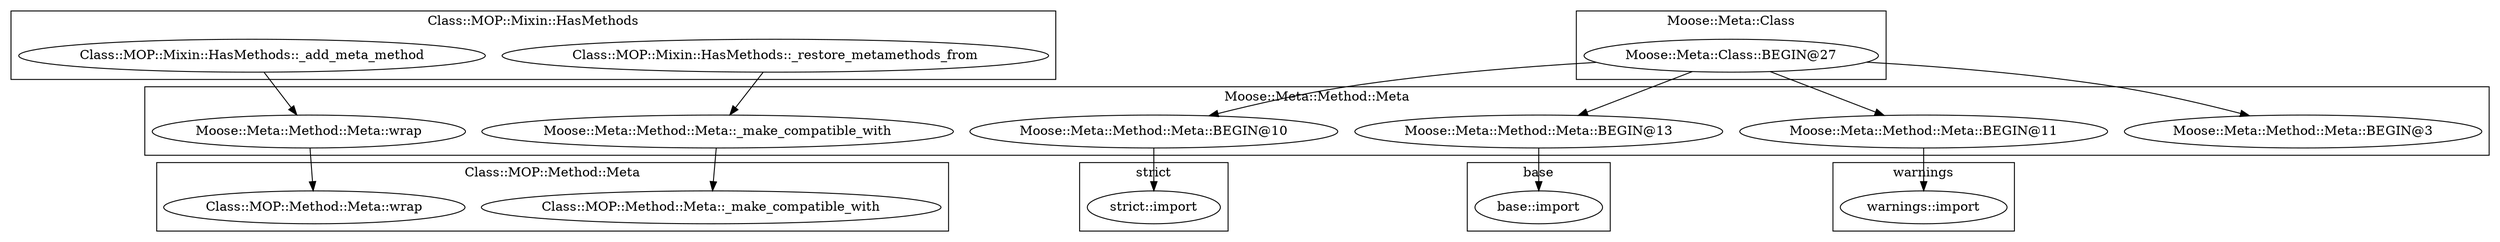 digraph {
graph [overlap=false]
subgraph cluster_Class_MOP_Mixin_HasMethods {
	label="Class::MOP::Mixin::HasMethods";
	"Class::MOP::Mixin::HasMethods::_restore_metamethods_from";
	"Class::MOP::Mixin::HasMethods::_add_meta_method";
}
subgraph cluster_Moose_Meta_Class {
	label="Moose::Meta::Class";
	"Moose::Meta::Class::BEGIN@27";
}
subgraph cluster_warnings {
	label="warnings";
	"warnings::import";
}
subgraph cluster_base {
	label="base";
	"base::import";
}
subgraph cluster_Moose_Meta_Method_Meta {
	label="Moose::Meta::Method::Meta";
	"Moose::Meta::Method::Meta::_make_compatible_with";
	"Moose::Meta::Method::Meta::BEGIN@10";
	"Moose::Meta::Method::Meta::wrap";
	"Moose::Meta::Method::Meta::BEGIN@13";
	"Moose::Meta::Method::Meta::BEGIN@3";
	"Moose::Meta::Method::Meta::BEGIN@11";
}
subgraph cluster_Class_MOP_Method_Meta {
	label="Class::MOP::Method::Meta";
	"Class::MOP::Method::Meta::wrap";
	"Class::MOP::Method::Meta::_make_compatible_with";
}
subgraph cluster_strict {
	label="strict";
	"strict::import";
}
"Moose::Meta::Class::BEGIN@27" -> "Moose::Meta::Method::Meta::BEGIN@10";
"Class::MOP::Mixin::HasMethods::_add_meta_method" -> "Moose::Meta::Method::Meta::wrap";
"Moose::Meta::Method::Meta::BEGIN@10" -> "strict::import";
"Moose::Meta::Class::BEGIN@27" -> "Moose::Meta::Method::Meta::BEGIN@11";
"Class::MOP::Mixin::HasMethods::_restore_metamethods_from" -> "Moose::Meta::Method::Meta::_make_compatible_with";
"Moose::Meta::Method::Meta::BEGIN@13" -> "base::import";
"Moose::Meta::Method::Meta::BEGIN@11" -> "warnings::import";
"Moose::Meta::Method::Meta::wrap" -> "Class::MOP::Method::Meta::wrap";
"Moose::Meta::Class::BEGIN@27" -> "Moose::Meta::Method::Meta::BEGIN@3";
"Moose::Meta::Class::BEGIN@27" -> "Moose::Meta::Method::Meta::BEGIN@13";
"Moose::Meta::Method::Meta::_make_compatible_with" -> "Class::MOP::Method::Meta::_make_compatible_with";
}
